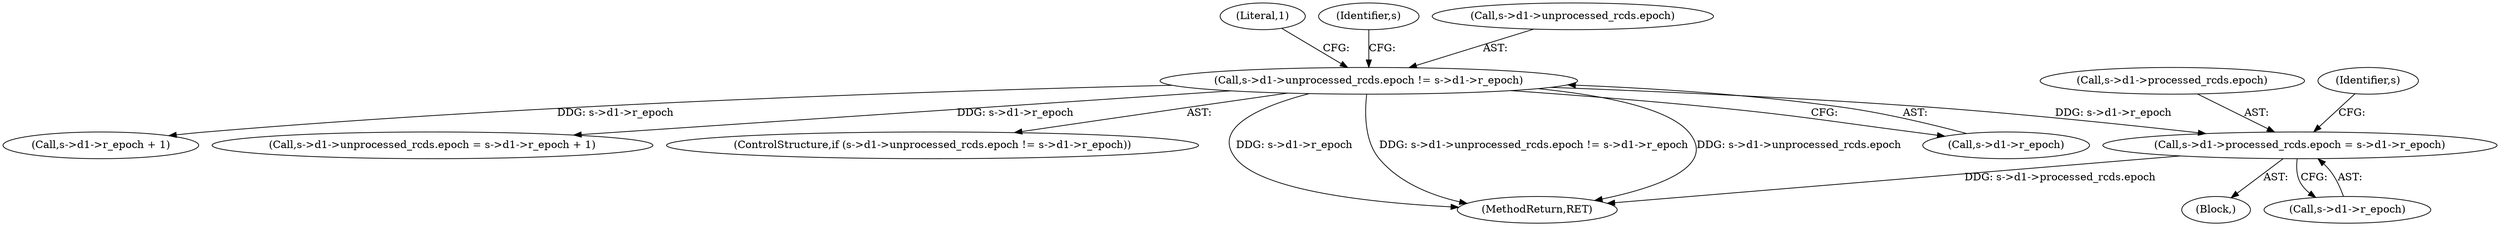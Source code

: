 digraph "0_openssl_103b171d8fc282ef435f8de9afbf7782e312961f_1@pointer" {
"1000176" [label="(Call,s->d1->processed_rcds.epoch = s->d1->r_epoch)"];
"1000122" [label="(Call,s->d1->unprocessed_rcds.epoch != s->d1->r_epoch)"];
"1000130" [label="(Call,s->d1->r_epoch)"];
"1000197" [label="(Call,s->d1->r_epoch + 1)"];
"1000177" [label="(Call,s->d1->processed_rcds.epoch)"];
"1000189" [label="(Call,s->d1->unprocessed_rcds.epoch = s->d1->r_epoch + 1)"];
"1000176" [label="(Call,s->d1->processed_rcds.epoch = s->d1->r_epoch)"];
"1000122" [label="(Call,s->d1->unprocessed_rcds.epoch != s->d1->r_epoch)"];
"1000136" [label="(Literal,1)"];
"1000106" [label="(Block,)"];
"1000121" [label="(ControlStructure,if (s->d1->unprocessed_rcds.epoch != s->d1->r_epoch))"];
"1000142" [label="(Identifier,s)"];
"1000193" [label="(Identifier,s)"];
"1000206" [label="(MethodReturn,RET)"];
"1000184" [label="(Call,s->d1->r_epoch)"];
"1000123" [label="(Call,s->d1->unprocessed_rcds.epoch)"];
"1000176" -> "1000106"  [label="AST: "];
"1000176" -> "1000184"  [label="CFG: "];
"1000177" -> "1000176"  [label="AST: "];
"1000184" -> "1000176"  [label="AST: "];
"1000193" -> "1000176"  [label="CFG: "];
"1000176" -> "1000206"  [label="DDG: s->d1->processed_rcds.epoch"];
"1000122" -> "1000176"  [label="DDG: s->d1->r_epoch"];
"1000122" -> "1000121"  [label="AST: "];
"1000122" -> "1000130"  [label="CFG: "];
"1000123" -> "1000122"  [label="AST: "];
"1000130" -> "1000122"  [label="AST: "];
"1000136" -> "1000122"  [label="CFG: "];
"1000142" -> "1000122"  [label="CFG: "];
"1000122" -> "1000206"  [label="DDG: s->d1->r_epoch"];
"1000122" -> "1000206"  [label="DDG: s->d1->unprocessed_rcds.epoch != s->d1->r_epoch"];
"1000122" -> "1000206"  [label="DDG: s->d1->unprocessed_rcds.epoch"];
"1000122" -> "1000189"  [label="DDG: s->d1->r_epoch"];
"1000122" -> "1000197"  [label="DDG: s->d1->r_epoch"];
}
